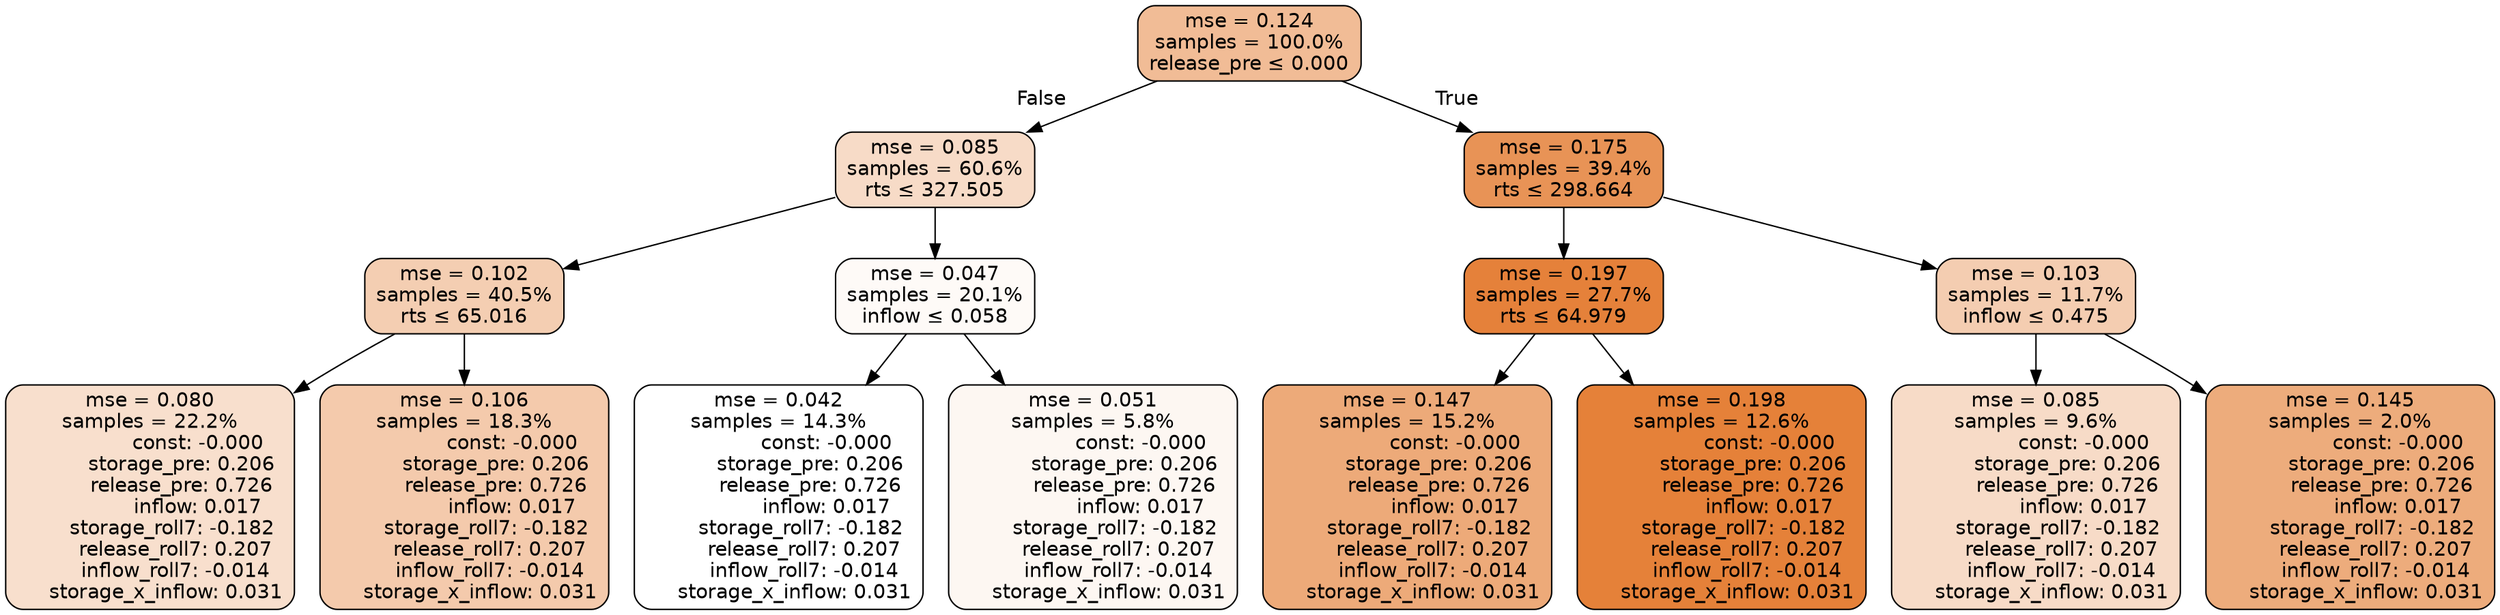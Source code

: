 digraph tree {
node [shape=rectangle, style="filled, rounded", color="black", fontname=helvetica] ;
edge [fontname=helvetica] ;
	"0" [label="mse = 0.124
samples = 100.0%
release_pre &le; 0.000", fillcolor="#f1bc96"]
	"1" [label="mse = 0.085
samples = 60.6%
rts &le; 327.505", fillcolor="#f7dbc7"]
	"2" [label="mse = 0.102
samples = 40.5%
rts &le; 65.016", fillcolor="#f4ceb2"]
	"3" [label="mse = 0.080
samples = 22.2%
               const: -0.000
          storage_pre: 0.206
          release_pre: 0.726
               inflow: 0.017
       storage_roll7: -0.182
        release_roll7: 0.207
        inflow_roll7: -0.014
     storage_x_inflow: 0.031", fillcolor="#f8dfcd"]
	"4" [label="mse = 0.106
samples = 18.3%
               const: -0.000
          storage_pre: 0.206
          release_pre: 0.726
               inflow: 0.017
       storage_roll7: -0.182
        release_roll7: 0.207
        inflow_roll7: -0.014
     storage_x_inflow: 0.031", fillcolor="#f4caac"]
	"5" [label="mse = 0.047
samples = 20.1%
inflow &le; 0.058", fillcolor="#fefaf7"]
	"6" [label="mse = 0.042
samples = 14.3%
               const: -0.000
          storage_pre: 0.206
          release_pre: 0.726
               inflow: 0.017
       storage_roll7: -0.182
        release_roll7: 0.207
        inflow_roll7: -0.014
     storage_x_inflow: 0.031", fillcolor="#ffffff"]
	"7" [label="mse = 0.051
samples = 5.8%
               const: -0.000
          storage_pre: 0.206
          release_pre: 0.726
               inflow: 0.017
       storage_roll7: -0.182
        release_roll7: 0.207
        inflow_roll7: -0.014
     storage_x_inflow: 0.031", fillcolor="#fdf7f2"]
	"8" [label="mse = 0.175
samples = 39.4%
rts &le; 298.664", fillcolor="#e89356"]
	"9" [label="mse = 0.197
samples = 27.7%
rts &le; 64.979", fillcolor="#e5813a"]
	"10" [label="mse = 0.147
samples = 15.2%
               const: -0.000
          storage_pre: 0.206
          release_pre: 0.726
               inflow: 0.017
       storage_roll7: -0.182
        release_roll7: 0.207
        inflow_roll7: -0.014
     storage_x_inflow: 0.031", fillcolor="#edaa79"]
	"11" [label="mse = 0.198
samples = 12.6%
               const: -0.000
          storage_pre: 0.206
          release_pre: 0.726
               inflow: 0.017
       storage_roll7: -0.182
        release_roll7: 0.207
        inflow_roll7: -0.014
     storage_x_inflow: 0.031", fillcolor="#e58139"]
	"12" [label="mse = 0.103
samples = 11.7%
inflow &le; 0.475", fillcolor="#f4cdb1"]
	"13" [label="mse = 0.085
samples = 9.6%
               const: -0.000
          storage_pre: 0.206
          release_pre: 0.726
               inflow: 0.017
       storage_roll7: -0.182
        release_roll7: 0.207
        inflow_roll7: -0.014
     storage_x_inflow: 0.031", fillcolor="#f7dbc7"]
	"14" [label="mse = 0.145
samples = 2.0%
               const: -0.000
          storage_pre: 0.206
          release_pre: 0.726
               inflow: 0.017
       storage_roll7: -0.182
        release_roll7: 0.207
        inflow_roll7: -0.014
     storage_x_inflow: 0.031", fillcolor="#edac7c"]

	"0" -> "1" [labeldistance=2.5, labelangle=45, headlabel="False"]
	"1" -> "2"
	"2" -> "3"
	"2" -> "4"
	"1" -> "5"
	"5" -> "6"
	"5" -> "7"
	"0" -> "8" [labeldistance=2.5, labelangle=-45, headlabel="True"]
	"8" -> "9"
	"9" -> "10"
	"9" -> "11"
	"8" -> "12"
	"12" -> "13"
	"12" -> "14"
}